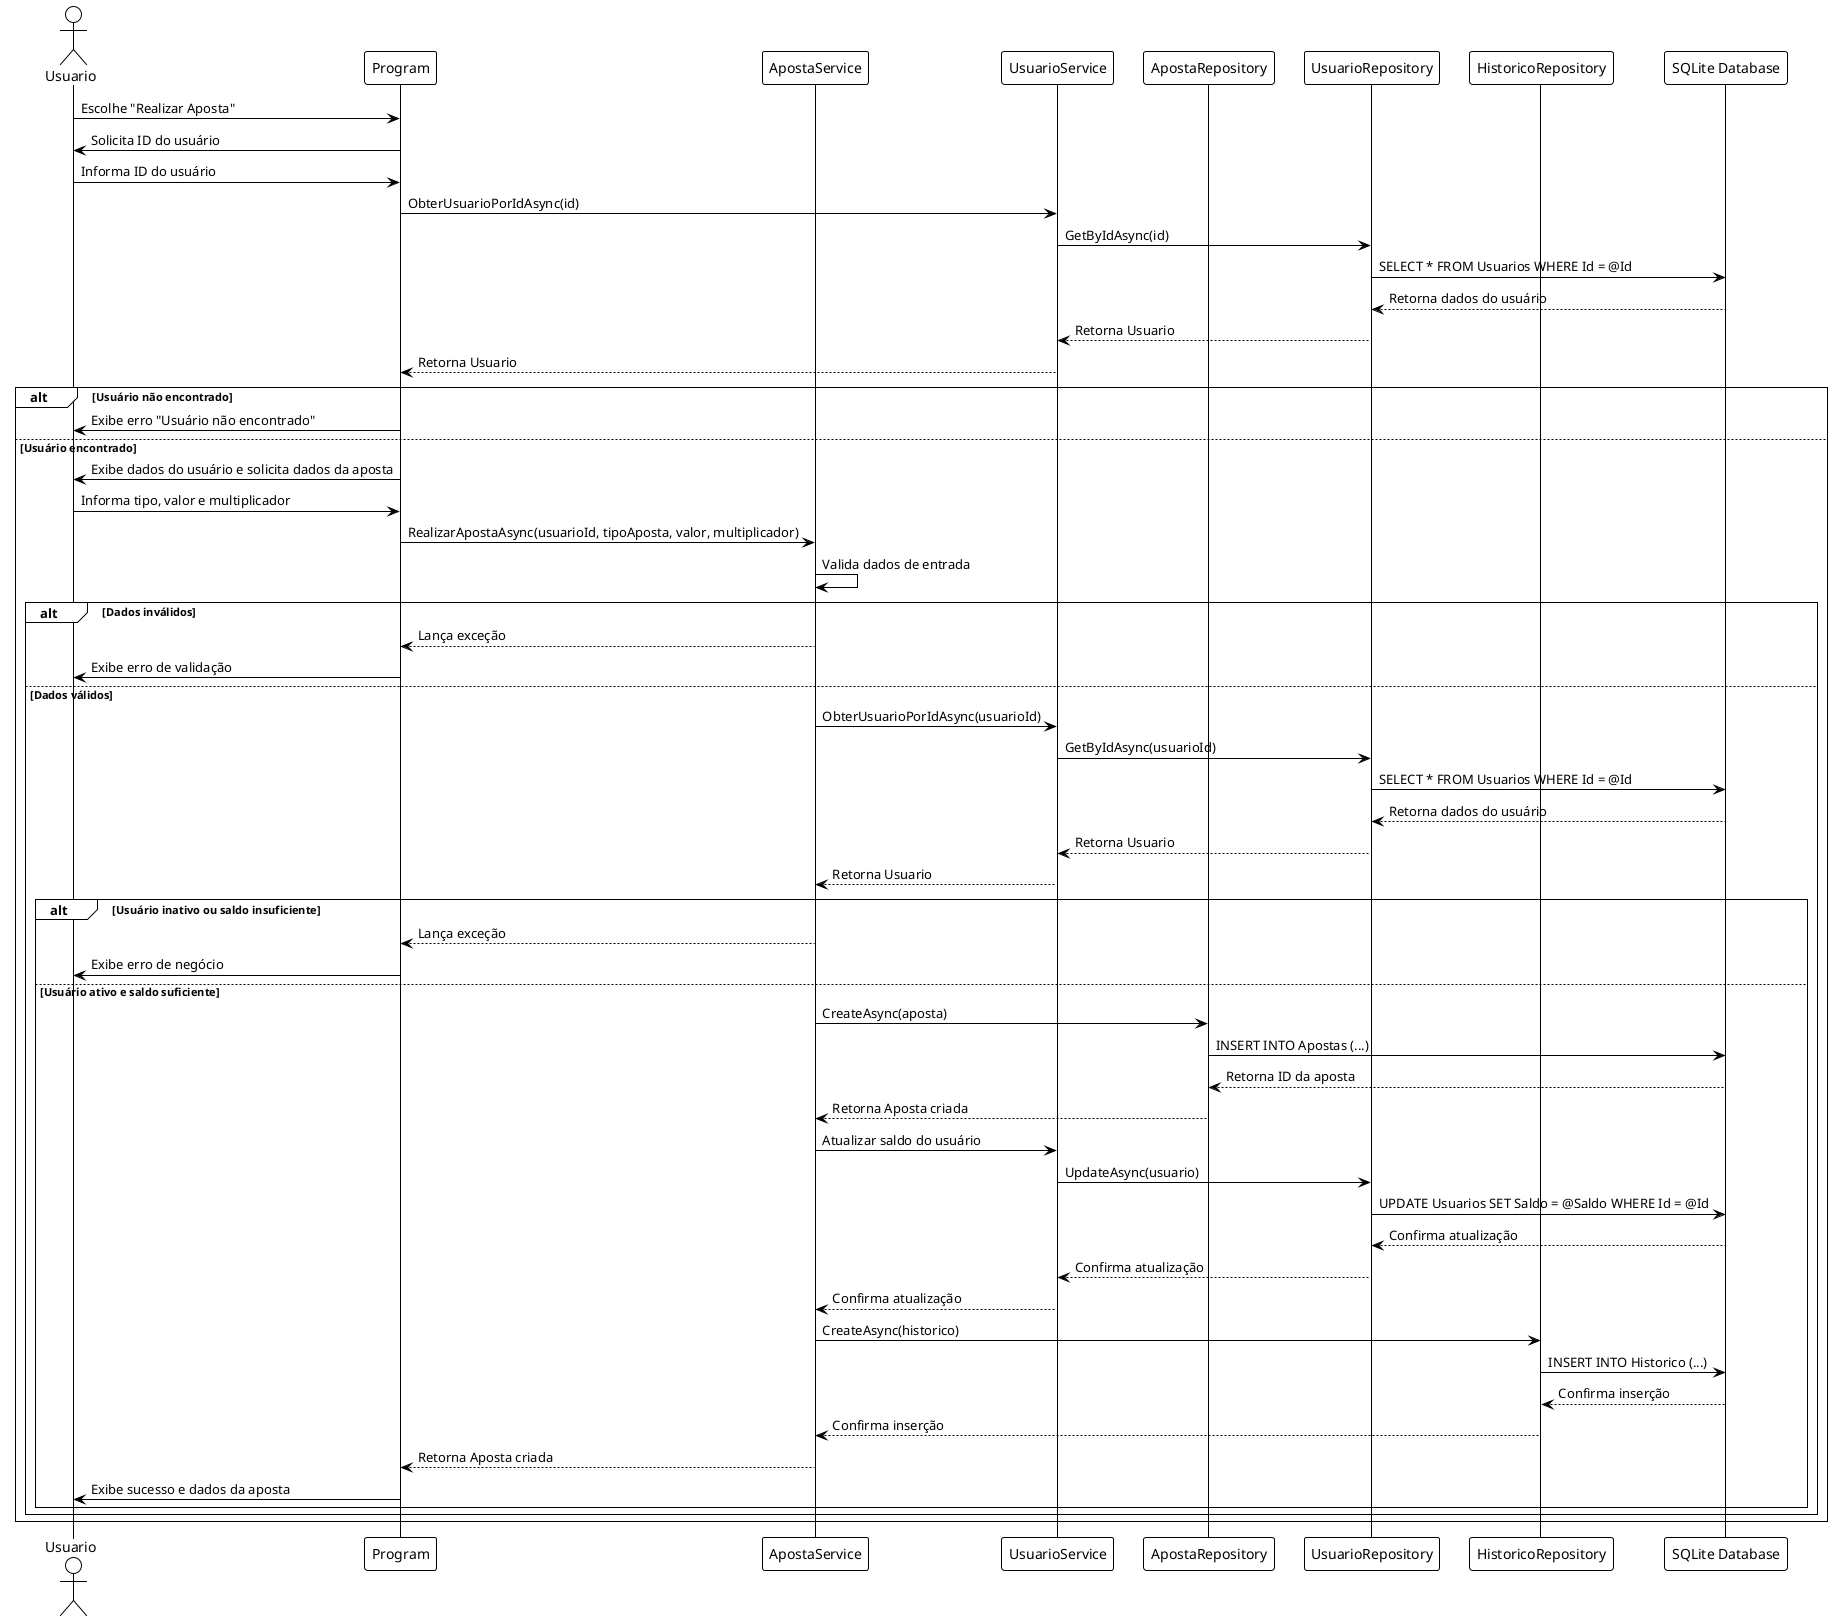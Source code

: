 @startuml Diagrama de Sequência - Realizar Aposta

!theme plain
skinparam sequenceMessageAlign left

actor Usuario as user
participant "Program" as program
participant "ApostaService" as apostaService
participant "UsuarioService" as usuarioService
participant "ApostaRepository" as apostaRepo
participant "UsuarioRepository" as usuarioRepo
participant "HistoricoRepository" as historicoRepo
participant "SQLite Database" as database

user -> program : Escolhe "Realizar Aposta"
program -> user : Solicita ID do usuário
user -> program : Informa ID do usuário
program -> usuarioService : ObterUsuarioPorIdAsync(id)
usuarioService -> usuarioRepo : GetByIdAsync(id)
usuarioRepo -> database : SELECT * FROM Usuarios WHERE Id = @Id
database --> usuarioRepo : Retorna dados do usuário
usuarioRepo --> usuarioService : Retorna Usuario
usuarioService --> program : Retorna Usuario

alt Usuário não encontrado
    program -> user : Exibe erro "Usuário não encontrado"
else Usuário encontrado
    program -> user : Exibe dados do usuário e solicita dados da aposta
    user -> program : Informa tipo, valor e multiplicador
    program -> apostaService : RealizarApostaAsync(usuarioId, tipoAposta, valor, multiplicador)
    
    apostaService -> apostaService : Valida dados de entrada
    
    alt Dados inválidos
        apostaService --> program : Lança exceção
        program -> user : Exibe erro de validação
    else Dados válidos
        apostaService -> usuarioService : ObterUsuarioPorIdAsync(usuarioId)
        usuarioService -> usuarioRepo : GetByIdAsync(usuarioId)
        usuarioRepo -> database : SELECT * FROM Usuarios WHERE Id = @Id
        database --> usuarioRepo : Retorna dados do usuário
        usuarioRepo --> usuarioService : Retorna Usuario
        usuarioService --> apostaService : Retorna Usuario
        
        alt Usuário inativo ou saldo insuficiente
            apostaService --> program : Lança exceção
            program -> user : Exibe erro de negócio
        else Usuário ativo e saldo suficiente
            apostaService -> apostaRepo : CreateAsync(aposta)
            apostaRepo -> database : INSERT INTO Apostas (...)
            database --> apostaRepo : Retorna ID da aposta
            apostaRepo --> apostaService : Retorna Aposta criada
            
            apostaService -> usuarioService : Atualizar saldo do usuário
            usuarioService -> usuarioRepo : UpdateAsync(usuario)
            usuarioRepo -> database : UPDATE Usuarios SET Saldo = @Saldo WHERE Id = @Id
            database --> usuarioRepo : Confirma atualização
            usuarioRepo --> usuarioService : Confirma atualização
            usuarioService --> apostaService : Confirma atualização
            
            apostaService -> historicoRepo : CreateAsync(historico)
            historicoRepo -> database : INSERT INTO Historico (...)
            database --> historicoRepo : Confirma inserção
            historicoRepo --> apostaService : Confirma inserção
            
            apostaService --> program : Retorna Aposta criada
            program -> user : Exibe sucesso e dados da aposta
        end
    end
end

@enduml
